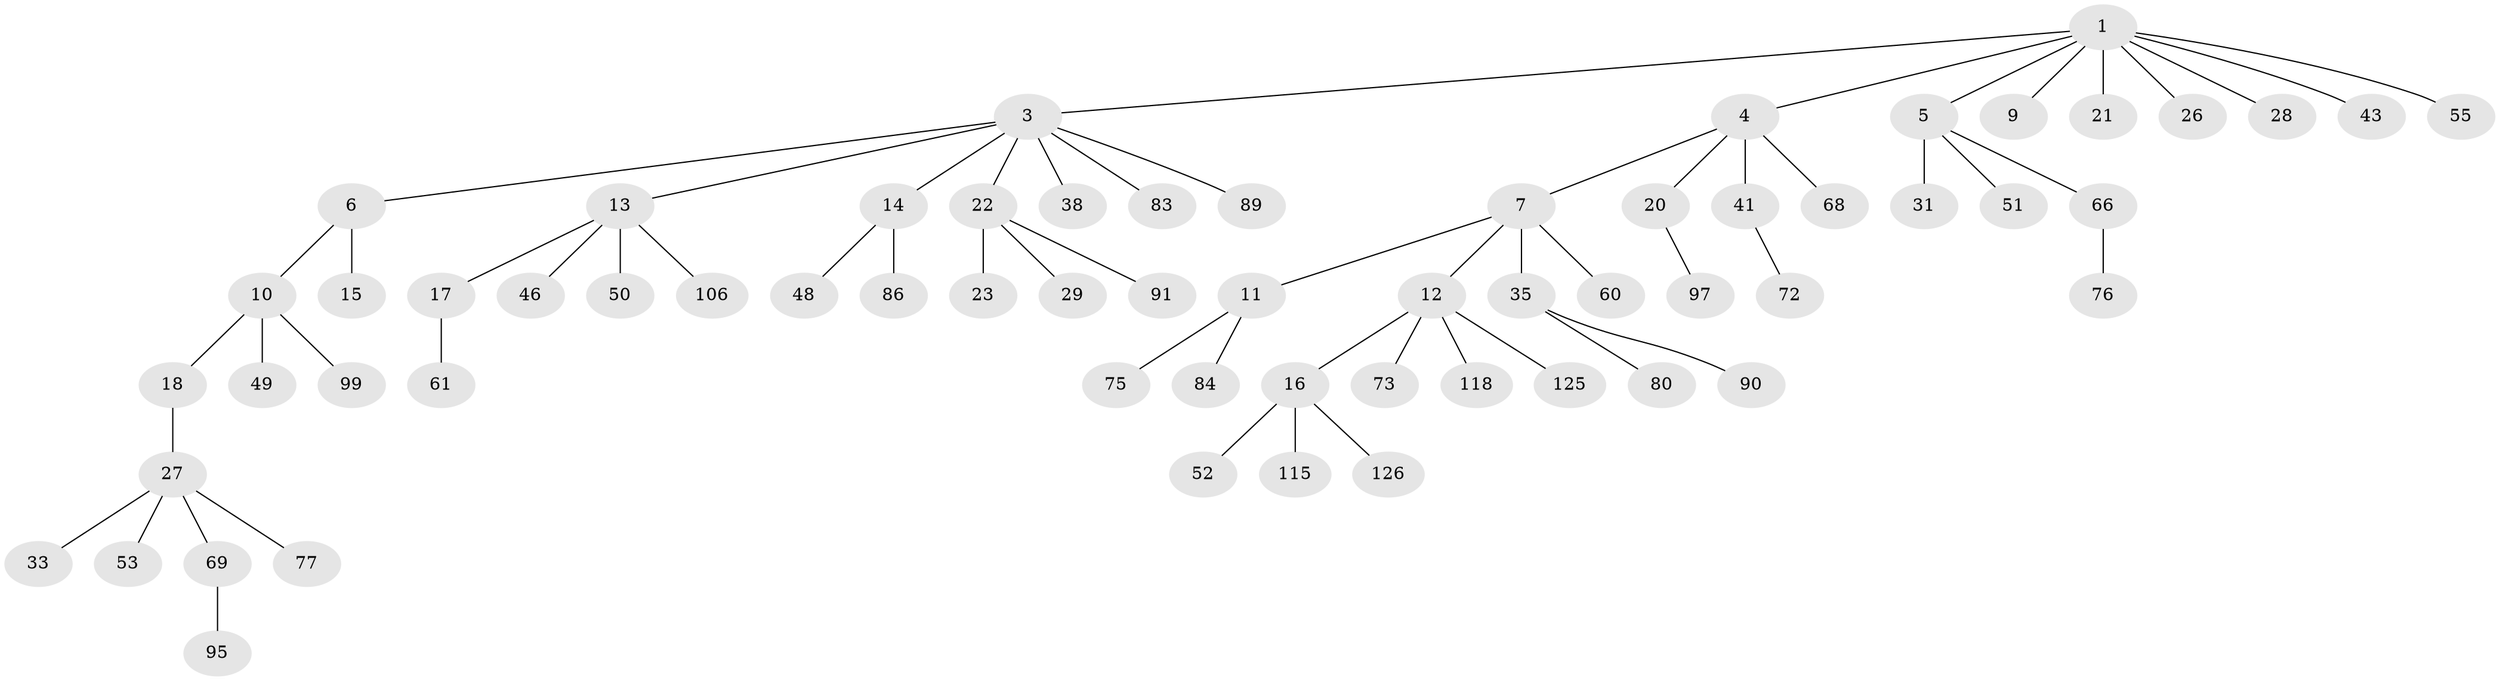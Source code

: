 // original degree distribution, {7: 0.015748031496062992, 5: 0.06299212598425197, 8: 0.007874015748031496, 1: 0.5590551181102362, 4: 0.047244094488188976, 3: 0.10236220472440945, 6: 0.007874015748031496, 2: 0.1968503937007874}
// Generated by graph-tools (version 1.1) at 2025/15/03/09/25 04:15:23]
// undirected, 63 vertices, 62 edges
graph export_dot {
graph [start="1"]
  node [color=gray90,style=filled];
  1 [super="+2+8"];
  3;
  4;
  5 [super="+54+47+57"];
  6 [super="+124+37"];
  7;
  9;
  10;
  11 [super="+36+30"];
  12 [super="+44+88"];
  13 [super="+39+40+119+104+24"];
  14 [super="+42+25"];
  15;
  16;
  17 [super="+59+62+19+101+32"];
  18;
  20;
  21 [super="+93+94+71"];
  22;
  23 [super="+67"];
  26;
  27 [super="+45+56+34"];
  28;
  29;
  31;
  33;
  35;
  38 [super="+107+96"];
  41 [super="+98+65"];
  43;
  46;
  48;
  49 [super="+81"];
  50;
  51 [super="+122+102+64"];
  52;
  53;
  55 [super="+74"];
  60 [super="+85+120"];
  61;
  66 [super="+110+82"];
  68;
  69 [super="+79"];
  72 [super="+123+117"];
  73;
  75 [super="+127"];
  76;
  77;
  80;
  83;
  84;
  86;
  89;
  90;
  91 [super="+121+112"];
  95 [super="+100+111"];
  97 [super="+116"];
  99;
  106;
  115;
  118;
  125;
  126;
  1 -- 4;
  1 -- 9;
  1 -- 26;
  1 -- 43;
  1 -- 55;
  1 -- 3;
  1 -- 21;
  1 -- 5;
  1 -- 28;
  3 -- 6;
  3 -- 13;
  3 -- 14;
  3 -- 22;
  3 -- 38;
  3 -- 83;
  3 -- 89;
  4 -- 7;
  4 -- 20;
  4 -- 41;
  4 -- 68;
  5 -- 31;
  5 -- 66;
  5 -- 51;
  6 -- 10;
  6 -- 15;
  7 -- 11;
  7 -- 12;
  7 -- 35;
  7 -- 60;
  10 -- 18;
  10 -- 49;
  10 -- 99;
  11 -- 75;
  11 -- 84;
  12 -- 16;
  12 -- 73;
  12 -- 125;
  12 -- 118;
  13 -- 17;
  13 -- 50;
  13 -- 106;
  13 -- 46;
  14 -- 48;
  14 -- 86;
  16 -- 52;
  16 -- 115;
  16 -- 126;
  17 -- 61;
  18 -- 27;
  20 -- 97;
  22 -- 23;
  22 -- 29;
  22 -- 91;
  27 -- 33;
  27 -- 53;
  27 -- 77;
  27 -- 69;
  35 -- 80;
  35 -- 90;
  41 -- 72;
  66 -- 76;
  69 -- 95;
}
